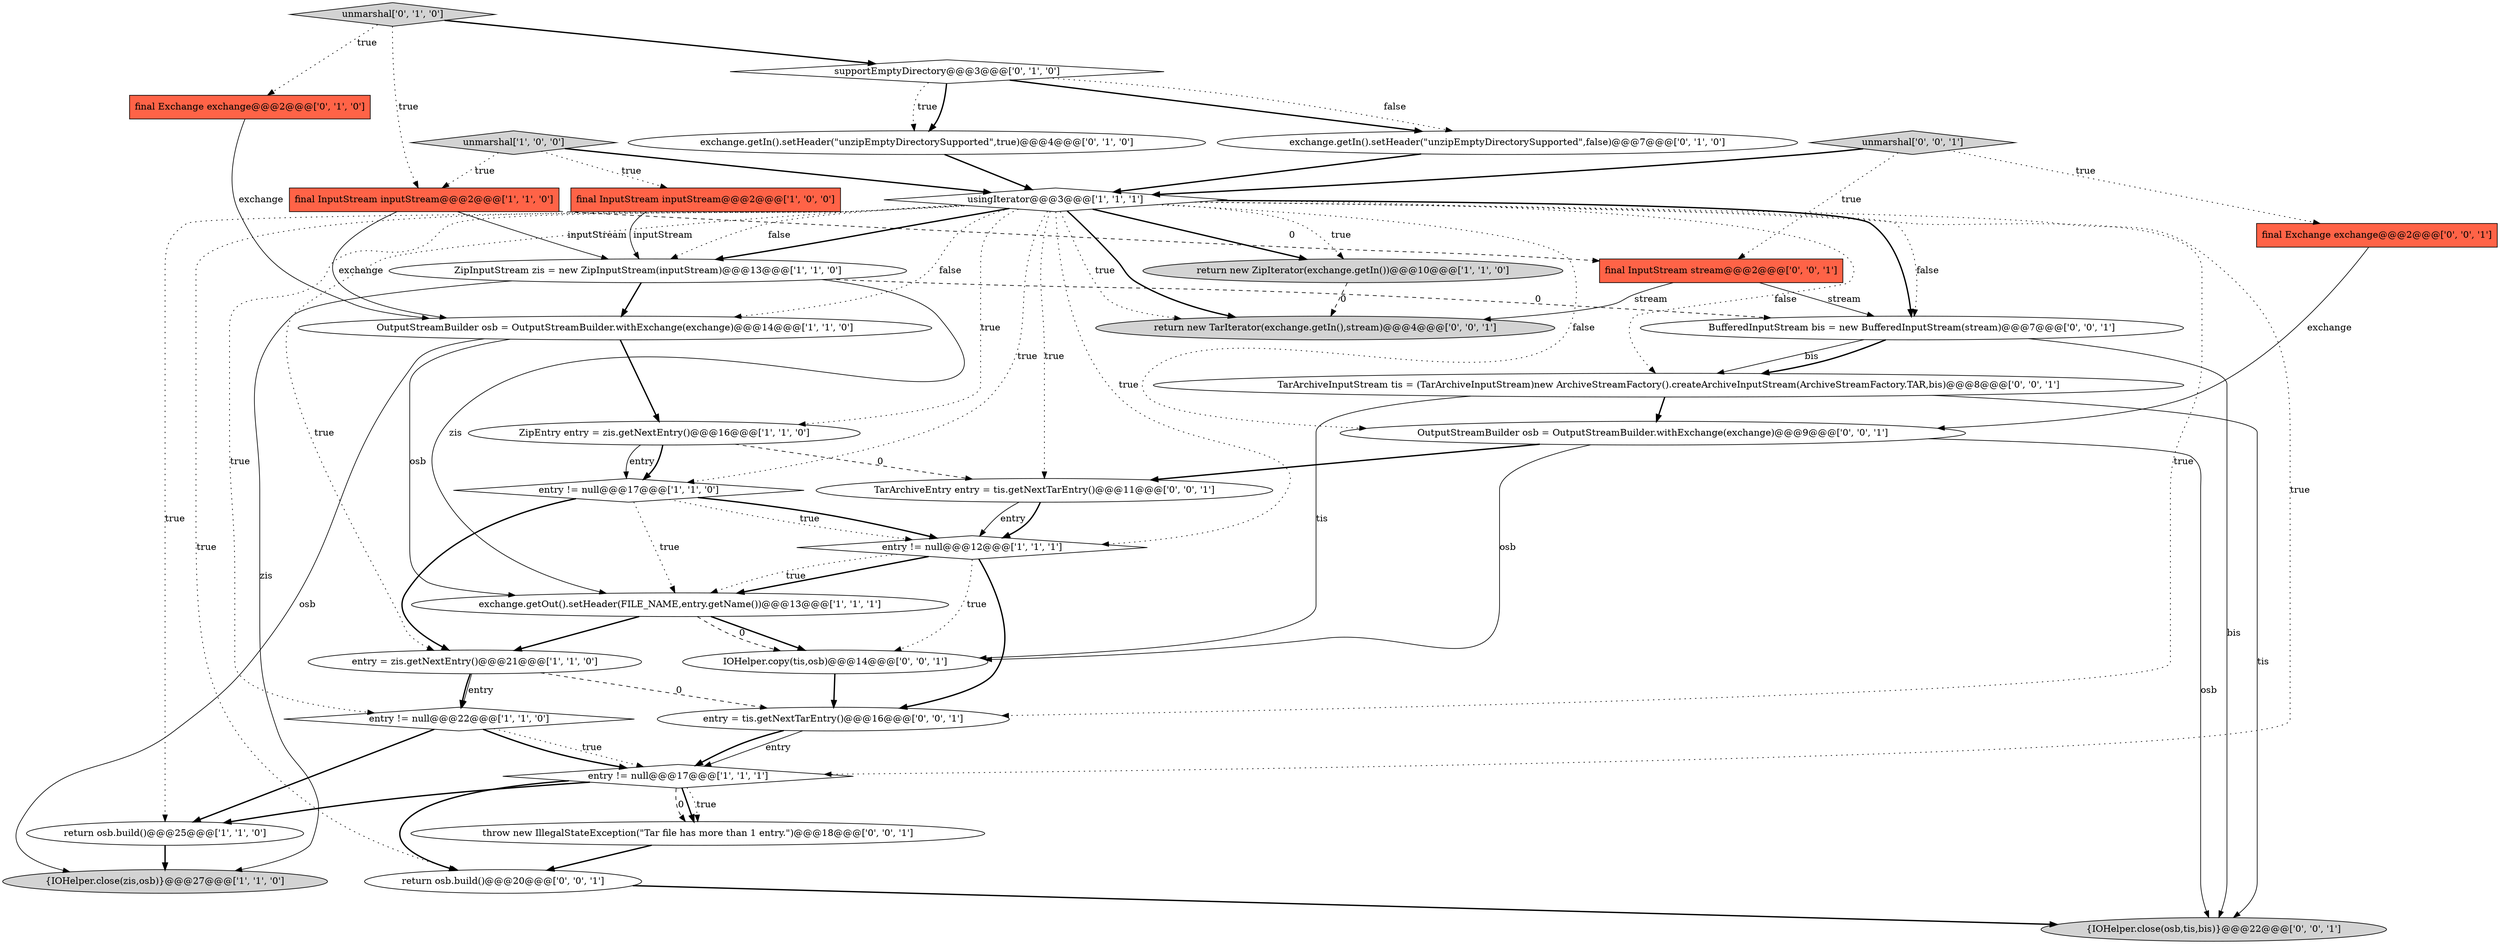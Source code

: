 digraph {
8 [style = filled, label = "return new ZipIterator(exchange.getIn())@@@10@@@['1', '1', '0']", fillcolor = lightgray, shape = ellipse image = "AAA0AAABBB1BBB"];
21 [style = filled, label = "return osb.build()@@@20@@@['0', '0', '1']", fillcolor = white, shape = ellipse image = "AAA0AAABBB3BBB"];
7 [style = filled, label = "entry != null@@@17@@@['1', '1', '1']", fillcolor = white, shape = diamond image = "AAA0AAABBB1BBB"];
17 [style = filled, label = "exchange.getIn().setHeader(\"unzipEmptyDirectorySupported\",false)@@@7@@@['0', '1', '0']", fillcolor = white, shape = ellipse image = "AAA1AAABBB2BBB"];
32 [style = filled, label = "unmarshal['0', '0', '1']", fillcolor = lightgray, shape = diamond image = "AAA0AAABBB3BBB"];
27 [style = filled, label = "{IOHelper.close(osb,tis,bis)}@@@22@@@['0', '0', '1']", fillcolor = lightgray, shape = ellipse image = "AAA0AAABBB3BBB"];
25 [style = filled, label = "TarArchiveInputStream tis = (TarArchiveInputStream)new ArchiveStreamFactory().createArchiveInputStream(ArchiveStreamFactory.TAR,bis)@@@8@@@['0', '0', '1']", fillcolor = white, shape = ellipse image = "AAA0AAABBB3BBB"];
13 [style = filled, label = "final InputStream inputStream@@@2@@@['1', '1', '0']", fillcolor = tomato, shape = box image = "AAA0AAABBB1BBB"];
16 [style = filled, label = "final Exchange exchange@@@2@@@['0', '1', '0']", fillcolor = tomato, shape = box image = "AAA0AAABBB2BBB"];
23 [style = filled, label = "IOHelper.copy(tis,osb)@@@14@@@['0', '0', '1']", fillcolor = white, shape = ellipse image = "AAA0AAABBB3BBB"];
22 [style = filled, label = "final Exchange exchange@@@2@@@['0', '0', '1']", fillcolor = tomato, shape = box image = "AAA0AAABBB3BBB"];
9 [style = filled, label = "return osb.build()@@@25@@@['1', '1', '0']", fillcolor = white, shape = ellipse image = "AAA0AAABBB1BBB"];
31 [style = filled, label = "entry = tis.getNextTarEntry()@@@16@@@['0', '0', '1']", fillcolor = white, shape = ellipse image = "AAA0AAABBB3BBB"];
2 [style = filled, label = "ZipInputStream zis = new ZipInputStream(inputStream)@@@13@@@['1', '1', '0']", fillcolor = white, shape = ellipse image = "AAA0AAABBB1BBB"];
14 [style = filled, label = "usingIterator@@@3@@@['1', '1', '1']", fillcolor = white, shape = diamond image = "AAA0AAABBB1BBB"];
20 [style = filled, label = "unmarshal['0', '1', '0']", fillcolor = lightgray, shape = diamond image = "AAA0AAABBB2BBB"];
3 [style = filled, label = "OutputStreamBuilder osb = OutputStreamBuilder.withExchange(exchange)@@@14@@@['1', '1', '0']", fillcolor = white, shape = ellipse image = "AAA0AAABBB1BBB"];
30 [style = filled, label = "final InputStream stream@@@2@@@['0', '0', '1']", fillcolor = tomato, shape = box image = "AAA0AAABBB3BBB"];
4 [style = filled, label = "entry != null@@@12@@@['1', '1', '1']", fillcolor = white, shape = diamond image = "AAA0AAABBB1BBB"];
28 [style = filled, label = "TarArchiveEntry entry = tis.getNextTarEntry()@@@11@@@['0', '0', '1']", fillcolor = white, shape = ellipse image = "AAA0AAABBB3BBB"];
6 [style = filled, label = "entry = zis.getNextEntry()@@@21@@@['1', '1', '0']", fillcolor = white, shape = ellipse image = "AAA0AAABBB1BBB"];
0 [style = filled, label = "entry != null@@@17@@@['1', '1', '0']", fillcolor = white, shape = diamond image = "AAA0AAABBB1BBB"];
10 [style = filled, label = "ZipEntry entry = zis.getNextEntry()@@@16@@@['1', '1', '0']", fillcolor = white, shape = ellipse image = "AAA0AAABBB1BBB"];
24 [style = filled, label = "throw new IllegalStateException(\"Tar file has more than 1 entry.\")@@@18@@@['0', '0', '1']", fillcolor = white, shape = ellipse image = "AAA0AAABBB3BBB"];
19 [style = filled, label = "exchange.getIn().setHeader(\"unzipEmptyDirectorySupported\",true)@@@4@@@['0', '1', '0']", fillcolor = white, shape = ellipse image = "AAA1AAABBB2BBB"];
26 [style = filled, label = "BufferedInputStream bis = new BufferedInputStream(stream)@@@7@@@['0', '0', '1']", fillcolor = white, shape = ellipse image = "AAA0AAABBB3BBB"];
12 [style = filled, label = "final InputStream inputStream@@@2@@@['1', '0', '0']", fillcolor = tomato, shape = box image = "AAA0AAABBB1BBB"];
29 [style = filled, label = "OutputStreamBuilder osb = OutputStreamBuilder.withExchange(exchange)@@@9@@@['0', '0', '1']", fillcolor = white, shape = ellipse image = "AAA0AAABBB3BBB"];
1 [style = filled, label = "exchange.getOut().setHeader(FILE_NAME,entry.getName())@@@13@@@['1', '1', '1']", fillcolor = white, shape = ellipse image = "AAA0AAABBB1BBB"];
18 [style = filled, label = "supportEmptyDirectory@@@3@@@['0', '1', '0']", fillcolor = white, shape = diamond image = "AAA1AAABBB2BBB"];
15 [style = filled, label = "{IOHelper.close(zis,osb)}@@@27@@@['1', '1', '0']", fillcolor = lightgray, shape = ellipse image = "AAA0AAABBB1BBB"];
33 [style = filled, label = "return new TarIterator(exchange.getIn(),stream)@@@4@@@['0', '0', '1']", fillcolor = lightgray, shape = ellipse image = "AAA0AAABBB3BBB"];
11 [style = filled, label = "entry != null@@@22@@@['1', '1', '0']", fillcolor = white, shape = diamond image = "AAA0AAABBB1BBB"];
5 [style = filled, label = "unmarshal['1', '0', '0']", fillcolor = lightgray, shape = diamond image = "AAA0AAABBB1BBB"];
24->21 [style = bold, label=""];
30->33 [style = solid, label="stream"];
5->14 [style = bold, label=""];
3->10 [style = bold, label=""];
14->4 [style = dotted, label="true"];
14->0 [style = dotted, label="true"];
26->25 [style = solid, label="bis"];
0->4 [style = bold, label=""];
7->24 [style = bold, label=""];
10->28 [style = dashed, label="0"];
32->30 [style = dotted, label="true"];
17->14 [style = bold, label=""];
14->7 [style = dotted, label="true"];
1->23 [style = bold, label=""];
22->29 [style = solid, label="exchange"];
26->25 [style = bold, label=""];
14->28 [style = dotted, label="true"];
14->8 [style = bold, label=""];
32->22 [style = dotted, label="true"];
31->7 [style = solid, label="entry"];
3->15 [style = solid, label="osb"];
0->1 [style = dotted, label="true"];
25->23 [style = solid, label="tis"];
2->26 [style = dashed, label="0"];
7->9 [style = bold, label=""];
20->18 [style = bold, label=""];
16->3 [style = solid, label="exchange"];
30->26 [style = solid, label="stream"];
6->11 [style = bold, label=""];
8->33 [style = dashed, label="0"];
20->16 [style = dotted, label="true"];
4->1 [style = bold, label=""];
14->31 [style = dotted, label="true"];
2->3 [style = bold, label=""];
2->15 [style = solid, label="zis"];
2->1 [style = solid, label="zis"];
13->2 [style = solid, label="inputStream"];
18->19 [style = dotted, label="true"];
7->24 [style = dotted, label="true"];
4->31 [style = bold, label=""];
19->14 [style = bold, label=""];
14->25 [style = dotted, label="false"];
13->30 [style = dashed, label="0"];
10->0 [style = solid, label="entry"];
0->6 [style = bold, label=""];
1->23 [style = dashed, label="0"];
14->26 [style = dotted, label="false"];
7->24 [style = dashed, label="0"];
14->33 [style = dotted, label="true"];
9->15 [style = bold, label=""];
32->14 [style = bold, label=""];
11->7 [style = dotted, label="true"];
14->2 [style = dotted, label="false"];
5->12 [style = dotted, label="true"];
4->1 [style = dotted, label="true"];
28->4 [style = solid, label="entry"];
14->6 [style = dotted, label="true"];
28->4 [style = bold, label=""];
23->31 [style = bold, label=""];
3->1 [style = solid, label="osb"];
20->13 [style = dotted, label="true"];
14->2 [style = bold, label=""];
4->23 [style = dotted, label="true"];
12->2 [style = solid, label="inputStream"];
10->0 [style = bold, label=""];
14->9 [style = dotted, label="true"];
6->31 [style = dashed, label="0"];
25->29 [style = bold, label=""];
26->27 [style = solid, label="bis"];
25->27 [style = solid, label="tis"];
29->28 [style = bold, label=""];
14->8 [style = dotted, label="true"];
5->13 [style = dotted, label="true"];
11->9 [style = bold, label=""];
1->6 [style = bold, label=""];
14->26 [style = bold, label=""];
7->21 [style = bold, label=""];
29->23 [style = solid, label="osb"];
11->7 [style = bold, label=""];
14->21 [style = dotted, label="true"];
14->3 [style = dotted, label="false"];
18->19 [style = bold, label=""];
14->10 [style = dotted, label="true"];
14->33 [style = bold, label=""];
21->27 [style = bold, label=""];
18->17 [style = bold, label=""];
0->4 [style = dotted, label="true"];
14->11 [style = dotted, label="true"];
14->29 [style = dotted, label="false"];
13->3 [style = solid, label="exchange"];
29->27 [style = solid, label="osb"];
18->17 [style = dotted, label="false"];
31->7 [style = bold, label=""];
6->11 [style = solid, label="entry"];
}
